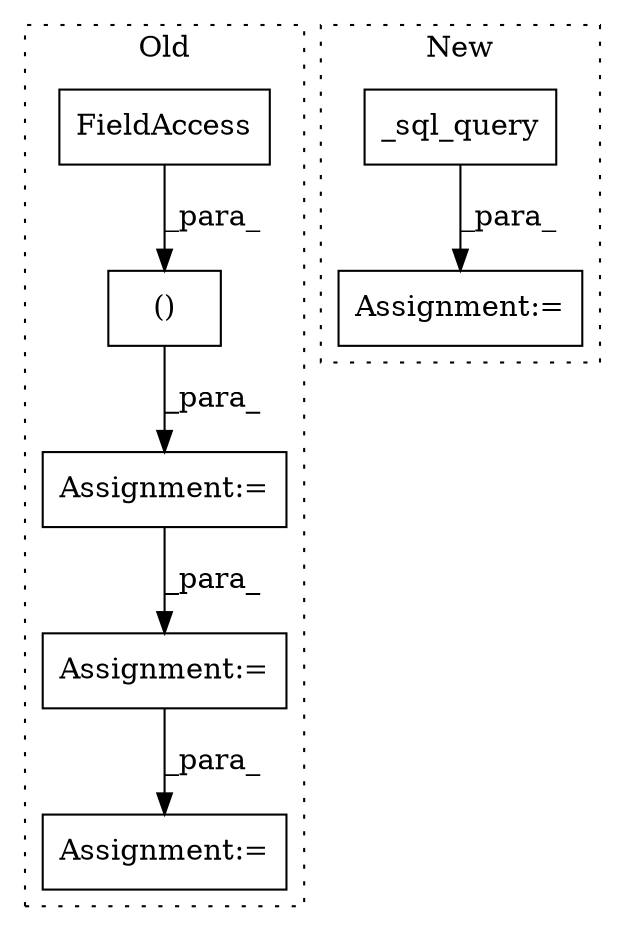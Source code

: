digraph G {
subgraph cluster0 {
1 [label="()" a="106" s="5238" l="100" shape="box"];
3 [label="FieldAccess" a="22" s="5238" l="15" shape="box"];
5 [label="Assignment:=" a="7" s="5350" l="1" shape="box"];
6 [label="Assignment:=" a="7" s="5399" l="14" shape="box"];
7 [label="Assignment:=" a="7" s="5478" l="30" shape="box"];
label = "Old";
style="dotted";
}
subgraph cluster1 {
2 [label="_sql_query" a="32" s="4372,4437" l="11,1" shape="box"];
4 [label="Assignment:=" a="7" s="4366" l="1" shape="box"];
label = "New";
style="dotted";
}
1 -> 5 [label="_para_"];
2 -> 4 [label="_para_"];
3 -> 1 [label="_para_"];
5 -> 7 [label="_para_"];
7 -> 6 [label="_para_"];
}